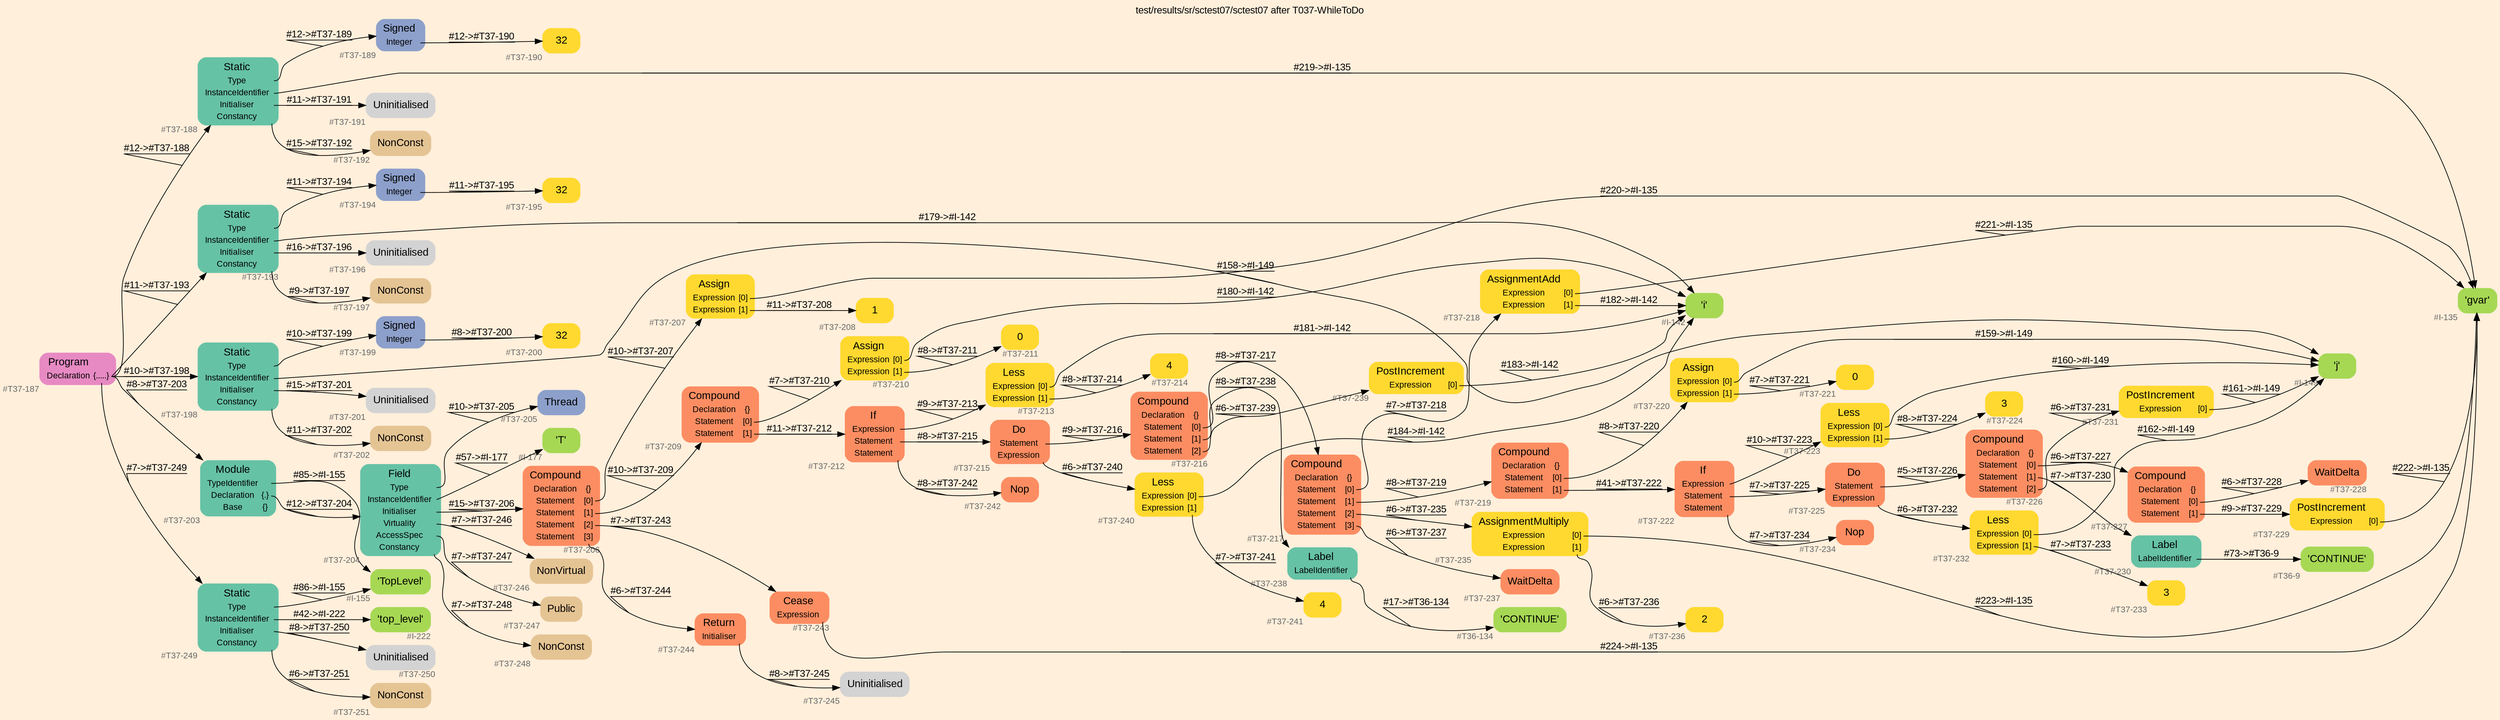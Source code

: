 digraph "test/results/sr/sctest07/sctest07 after T037-WhileToDo" {
label = "test/results/sr/sctest07/sctest07 after T037-WhileToDo"
labelloc = t
graph [
    rankdir = "LR"
    ranksep = 0.3
    bgcolor = antiquewhite1
    color = black
    fontcolor = black
    fontname = "Arial"
];
node [
    fontname = "Arial"
];
edge [
    fontname = "Arial"
];

// -------------------- node figure --------------------
// -------- block #T37-187 ----------
"#T37-187" [
    fillcolor = "/set28/4"
    xlabel = "#T37-187"
    fontsize = "12"
    fontcolor = grey40
    shape = "plaintext"
    label = <<TABLE BORDER="0" CELLBORDER="0" CELLSPACING="0">
     <TR><TD><FONT COLOR="black" POINT-SIZE="15">Program</FONT></TD></TR>
     <TR><TD><FONT COLOR="black" POINT-SIZE="12">Declaration</FONT></TD><TD PORT="port0"><FONT COLOR="black" POINT-SIZE="12">{.....}</FONT></TD></TR>
    </TABLE>>
    style = "rounded,filled"
];

// -------- block #T37-188 ----------
"#T37-188" [
    fillcolor = "/set28/1"
    xlabel = "#T37-188"
    fontsize = "12"
    fontcolor = grey40
    shape = "plaintext"
    label = <<TABLE BORDER="0" CELLBORDER="0" CELLSPACING="0">
     <TR><TD><FONT COLOR="black" POINT-SIZE="15">Static</FONT></TD></TR>
     <TR><TD><FONT COLOR="black" POINT-SIZE="12">Type</FONT></TD><TD PORT="port0"></TD></TR>
     <TR><TD><FONT COLOR="black" POINT-SIZE="12">InstanceIdentifier</FONT></TD><TD PORT="port1"></TD></TR>
     <TR><TD><FONT COLOR="black" POINT-SIZE="12">Initialiser</FONT></TD><TD PORT="port2"></TD></TR>
     <TR><TD><FONT COLOR="black" POINT-SIZE="12">Constancy</FONT></TD><TD PORT="port3"></TD></TR>
    </TABLE>>
    style = "rounded,filled"
];

// -------- block #T37-189 ----------
"#T37-189" [
    fillcolor = "/set28/3"
    xlabel = "#T37-189"
    fontsize = "12"
    fontcolor = grey40
    shape = "plaintext"
    label = <<TABLE BORDER="0" CELLBORDER="0" CELLSPACING="0">
     <TR><TD><FONT COLOR="black" POINT-SIZE="15">Signed</FONT></TD></TR>
     <TR><TD><FONT COLOR="black" POINT-SIZE="12">Integer</FONT></TD><TD PORT="port0"></TD></TR>
    </TABLE>>
    style = "rounded,filled"
];

// -------- block #T37-190 ----------
"#T37-190" [
    fillcolor = "/set28/6"
    xlabel = "#T37-190"
    fontsize = "12"
    fontcolor = grey40
    shape = "plaintext"
    label = <<TABLE BORDER="0" CELLBORDER="0" CELLSPACING="0">
     <TR><TD><FONT COLOR="black" POINT-SIZE="15">32</FONT></TD></TR>
    </TABLE>>
    style = "rounded,filled"
];

// -------- block #I-135 ----------
"#I-135" [
    fillcolor = "/set28/5"
    xlabel = "#I-135"
    fontsize = "12"
    fontcolor = grey40
    shape = "plaintext"
    label = <<TABLE BORDER="0" CELLBORDER="0" CELLSPACING="0">
     <TR><TD><FONT COLOR="black" POINT-SIZE="15">'gvar'</FONT></TD></TR>
    </TABLE>>
    style = "rounded,filled"
];

// -------- block #T37-191 ----------
"#T37-191" [
    xlabel = "#T37-191"
    fontsize = "12"
    fontcolor = grey40
    shape = "plaintext"
    label = <<TABLE BORDER="0" CELLBORDER="0" CELLSPACING="0">
     <TR><TD><FONT COLOR="black" POINT-SIZE="15">Uninitialised</FONT></TD></TR>
    </TABLE>>
    style = "rounded,filled"
];

// -------- block #T37-192 ----------
"#T37-192" [
    fillcolor = "/set28/7"
    xlabel = "#T37-192"
    fontsize = "12"
    fontcolor = grey40
    shape = "plaintext"
    label = <<TABLE BORDER="0" CELLBORDER="0" CELLSPACING="0">
     <TR><TD><FONT COLOR="black" POINT-SIZE="15">NonConst</FONT></TD></TR>
    </TABLE>>
    style = "rounded,filled"
];

// -------- block #T37-193 ----------
"#T37-193" [
    fillcolor = "/set28/1"
    xlabel = "#T37-193"
    fontsize = "12"
    fontcolor = grey40
    shape = "plaintext"
    label = <<TABLE BORDER="0" CELLBORDER="0" CELLSPACING="0">
     <TR><TD><FONT COLOR="black" POINT-SIZE="15">Static</FONT></TD></TR>
     <TR><TD><FONT COLOR="black" POINT-SIZE="12">Type</FONT></TD><TD PORT="port0"></TD></TR>
     <TR><TD><FONT COLOR="black" POINT-SIZE="12">InstanceIdentifier</FONT></TD><TD PORT="port1"></TD></TR>
     <TR><TD><FONT COLOR="black" POINT-SIZE="12">Initialiser</FONT></TD><TD PORT="port2"></TD></TR>
     <TR><TD><FONT COLOR="black" POINT-SIZE="12">Constancy</FONT></TD><TD PORT="port3"></TD></TR>
    </TABLE>>
    style = "rounded,filled"
];

// -------- block #T37-194 ----------
"#T37-194" [
    fillcolor = "/set28/3"
    xlabel = "#T37-194"
    fontsize = "12"
    fontcolor = grey40
    shape = "plaintext"
    label = <<TABLE BORDER="0" CELLBORDER="0" CELLSPACING="0">
     <TR><TD><FONT COLOR="black" POINT-SIZE="15">Signed</FONT></TD></TR>
     <TR><TD><FONT COLOR="black" POINT-SIZE="12">Integer</FONT></TD><TD PORT="port0"></TD></TR>
    </TABLE>>
    style = "rounded,filled"
];

// -------- block #T37-195 ----------
"#T37-195" [
    fillcolor = "/set28/6"
    xlabel = "#T37-195"
    fontsize = "12"
    fontcolor = grey40
    shape = "plaintext"
    label = <<TABLE BORDER="0" CELLBORDER="0" CELLSPACING="0">
     <TR><TD><FONT COLOR="black" POINT-SIZE="15">32</FONT></TD></TR>
    </TABLE>>
    style = "rounded,filled"
];

// -------- block #I-142 ----------
"#I-142" [
    fillcolor = "/set28/5"
    xlabel = "#I-142"
    fontsize = "12"
    fontcolor = grey40
    shape = "plaintext"
    label = <<TABLE BORDER="0" CELLBORDER="0" CELLSPACING="0">
     <TR><TD><FONT COLOR="black" POINT-SIZE="15">'i'</FONT></TD></TR>
    </TABLE>>
    style = "rounded,filled"
];

// -------- block #T37-196 ----------
"#T37-196" [
    xlabel = "#T37-196"
    fontsize = "12"
    fontcolor = grey40
    shape = "plaintext"
    label = <<TABLE BORDER="0" CELLBORDER="0" CELLSPACING="0">
     <TR><TD><FONT COLOR="black" POINT-SIZE="15">Uninitialised</FONT></TD></TR>
    </TABLE>>
    style = "rounded,filled"
];

// -------- block #T37-197 ----------
"#T37-197" [
    fillcolor = "/set28/7"
    xlabel = "#T37-197"
    fontsize = "12"
    fontcolor = grey40
    shape = "plaintext"
    label = <<TABLE BORDER="0" CELLBORDER="0" CELLSPACING="0">
     <TR><TD><FONT COLOR="black" POINT-SIZE="15">NonConst</FONT></TD></TR>
    </TABLE>>
    style = "rounded,filled"
];

// -------- block #T37-198 ----------
"#T37-198" [
    fillcolor = "/set28/1"
    xlabel = "#T37-198"
    fontsize = "12"
    fontcolor = grey40
    shape = "plaintext"
    label = <<TABLE BORDER="0" CELLBORDER="0" CELLSPACING="0">
     <TR><TD><FONT COLOR="black" POINT-SIZE="15">Static</FONT></TD></TR>
     <TR><TD><FONT COLOR="black" POINT-SIZE="12">Type</FONT></TD><TD PORT="port0"></TD></TR>
     <TR><TD><FONT COLOR="black" POINT-SIZE="12">InstanceIdentifier</FONT></TD><TD PORT="port1"></TD></TR>
     <TR><TD><FONT COLOR="black" POINT-SIZE="12">Initialiser</FONT></TD><TD PORT="port2"></TD></TR>
     <TR><TD><FONT COLOR="black" POINT-SIZE="12">Constancy</FONT></TD><TD PORT="port3"></TD></TR>
    </TABLE>>
    style = "rounded,filled"
];

// -------- block #T37-199 ----------
"#T37-199" [
    fillcolor = "/set28/3"
    xlabel = "#T37-199"
    fontsize = "12"
    fontcolor = grey40
    shape = "plaintext"
    label = <<TABLE BORDER="0" CELLBORDER="0" CELLSPACING="0">
     <TR><TD><FONT COLOR="black" POINT-SIZE="15">Signed</FONT></TD></TR>
     <TR><TD><FONT COLOR="black" POINT-SIZE="12">Integer</FONT></TD><TD PORT="port0"></TD></TR>
    </TABLE>>
    style = "rounded,filled"
];

// -------- block #T37-200 ----------
"#T37-200" [
    fillcolor = "/set28/6"
    xlabel = "#T37-200"
    fontsize = "12"
    fontcolor = grey40
    shape = "plaintext"
    label = <<TABLE BORDER="0" CELLBORDER="0" CELLSPACING="0">
     <TR><TD><FONT COLOR="black" POINT-SIZE="15">32</FONT></TD></TR>
    </TABLE>>
    style = "rounded,filled"
];

// -------- block #I-149 ----------
"#I-149" [
    fillcolor = "/set28/5"
    xlabel = "#I-149"
    fontsize = "12"
    fontcolor = grey40
    shape = "plaintext"
    label = <<TABLE BORDER="0" CELLBORDER="0" CELLSPACING="0">
     <TR><TD><FONT COLOR="black" POINT-SIZE="15">'j'</FONT></TD></TR>
    </TABLE>>
    style = "rounded,filled"
];

// -------- block #T37-201 ----------
"#T37-201" [
    xlabel = "#T37-201"
    fontsize = "12"
    fontcolor = grey40
    shape = "plaintext"
    label = <<TABLE BORDER="0" CELLBORDER="0" CELLSPACING="0">
     <TR><TD><FONT COLOR="black" POINT-SIZE="15">Uninitialised</FONT></TD></TR>
    </TABLE>>
    style = "rounded,filled"
];

// -------- block #T37-202 ----------
"#T37-202" [
    fillcolor = "/set28/7"
    xlabel = "#T37-202"
    fontsize = "12"
    fontcolor = grey40
    shape = "plaintext"
    label = <<TABLE BORDER="0" CELLBORDER="0" CELLSPACING="0">
     <TR><TD><FONT COLOR="black" POINT-SIZE="15">NonConst</FONT></TD></TR>
    </TABLE>>
    style = "rounded,filled"
];

// -------- block #T37-203 ----------
"#T37-203" [
    fillcolor = "/set28/1"
    xlabel = "#T37-203"
    fontsize = "12"
    fontcolor = grey40
    shape = "plaintext"
    label = <<TABLE BORDER="0" CELLBORDER="0" CELLSPACING="0">
     <TR><TD><FONT COLOR="black" POINT-SIZE="15">Module</FONT></TD></TR>
     <TR><TD><FONT COLOR="black" POINT-SIZE="12">TypeIdentifier</FONT></TD><TD PORT="port0"></TD></TR>
     <TR><TD><FONT COLOR="black" POINT-SIZE="12">Declaration</FONT></TD><TD PORT="port1"><FONT COLOR="black" POINT-SIZE="12">{.}</FONT></TD></TR>
     <TR><TD><FONT COLOR="black" POINT-SIZE="12">Base</FONT></TD><TD PORT="port2"><FONT COLOR="black" POINT-SIZE="12">{}</FONT></TD></TR>
    </TABLE>>
    style = "rounded,filled"
];

// -------- block #I-155 ----------
"#I-155" [
    fillcolor = "/set28/5"
    xlabel = "#I-155"
    fontsize = "12"
    fontcolor = grey40
    shape = "plaintext"
    label = <<TABLE BORDER="0" CELLBORDER="0" CELLSPACING="0">
     <TR><TD><FONT COLOR="black" POINT-SIZE="15">'TopLevel'</FONT></TD></TR>
    </TABLE>>
    style = "rounded,filled"
];

// -------- block #T37-204 ----------
"#T37-204" [
    fillcolor = "/set28/1"
    xlabel = "#T37-204"
    fontsize = "12"
    fontcolor = grey40
    shape = "plaintext"
    label = <<TABLE BORDER="0" CELLBORDER="0" CELLSPACING="0">
     <TR><TD><FONT COLOR="black" POINT-SIZE="15">Field</FONT></TD></TR>
     <TR><TD><FONT COLOR="black" POINT-SIZE="12">Type</FONT></TD><TD PORT="port0"></TD></TR>
     <TR><TD><FONT COLOR="black" POINT-SIZE="12">InstanceIdentifier</FONT></TD><TD PORT="port1"></TD></TR>
     <TR><TD><FONT COLOR="black" POINT-SIZE="12">Initialiser</FONT></TD><TD PORT="port2"></TD></TR>
     <TR><TD><FONT COLOR="black" POINT-SIZE="12">Virtuality</FONT></TD><TD PORT="port3"></TD></TR>
     <TR><TD><FONT COLOR="black" POINT-SIZE="12">AccessSpec</FONT></TD><TD PORT="port4"></TD></TR>
     <TR><TD><FONT COLOR="black" POINT-SIZE="12">Constancy</FONT></TD><TD PORT="port5"></TD></TR>
    </TABLE>>
    style = "rounded,filled"
];

// -------- block #T37-205 ----------
"#T37-205" [
    fillcolor = "/set28/3"
    xlabel = "#T37-205"
    fontsize = "12"
    fontcolor = grey40
    shape = "plaintext"
    label = <<TABLE BORDER="0" CELLBORDER="0" CELLSPACING="0">
     <TR><TD><FONT COLOR="black" POINT-SIZE="15">Thread</FONT></TD></TR>
    </TABLE>>
    style = "rounded,filled"
];

// -------- block #I-177 ----------
"#I-177" [
    fillcolor = "/set28/5"
    xlabel = "#I-177"
    fontsize = "12"
    fontcolor = grey40
    shape = "plaintext"
    label = <<TABLE BORDER="0" CELLBORDER="0" CELLSPACING="0">
     <TR><TD><FONT COLOR="black" POINT-SIZE="15">'T'</FONT></TD></TR>
    </TABLE>>
    style = "rounded,filled"
];

// -------- block #T37-206 ----------
"#T37-206" [
    fillcolor = "/set28/2"
    xlabel = "#T37-206"
    fontsize = "12"
    fontcolor = grey40
    shape = "plaintext"
    label = <<TABLE BORDER="0" CELLBORDER="0" CELLSPACING="0">
     <TR><TD><FONT COLOR="black" POINT-SIZE="15">Compound</FONT></TD></TR>
     <TR><TD><FONT COLOR="black" POINT-SIZE="12">Declaration</FONT></TD><TD PORT="port0"><FONT COLOR="black" POINT-SIZE="12">{}</FONT></TD></TR>
     <TR><TD><FONT COLOR="black" POINT-SIZE="12">Statement</FONT></TD><TD PORT="port1"><FONT COLOR="black" POINT-SIZE="12">[0]</FONT></TD></TR>
     <TR><TD><FONT COLOR="black" POINT-SIZE="12">Statement</FONT></TD><TD PORT="port2"><FONT COLOR="black" POINT-SIZE="12">[1]</FONT></TD></TR>
     <TR><TD><FONT COLOR="black" POINT-SIZE="12">Statement</FONT></TD><TD PORT="port3"><FONT COLOR="black" POINT-SIZE="12">[2]</FONT></TD></TR>
     <TR><TD><FONT COLOR="black" POINT-SIZE="12">Statement</FONT></TD><TD PORT="port4"><FONT COLOR="black" POINT-SIZE="12">[3]</FONT></TD></TR>
    </TABLE>>
    style = "rounded,filled"
];

// -------- block #T37-207 ----------
"#T37-207" [
    fillcolor = "/set28/6"
    xlabel = "#T37-207"
    fontsize = "12"
    fontcolor = grey40
    shape = "plaintext"
    label = <<TABLE BORDER="0" CELLBORDER="0" CELLSPACING="0">
     <TR><TD><FONT COLOR="black" POINT-SIZE="15">Assign</FONT></TD></TR>
     <TR><TD><FONT COLOR="black" POINT-SIZE="12">Expression</FONT></TD><TD PORT="port0"><FONT COLOR="black" POINT-SIZE="12">[0]</FONT></TD></TR>
     <TR><TD><FONT COLOR="black" POINT-SIZE="12">Expression</FONT></TD><TD PORT="port1"><FONT COLOR="black" POINT-SIZE="12">[1]</FONT></TD></TR>
    </TABLE>>
    style = "rounded,filled"
];

// -------- block #T37-208 ----------
"#T37-208" [
    fillcolor = "/set28/6"
    xlabel = "#T37-208"
    fontsize = "12"
    fontcolor = grey40
    shape = "plaintext"
    label = <<TABLE BORDER="0" CELLBORDER="0" CELLSPACING="0">
     <TR><TD><FONT COLOR="black" POINT-SIZE="15">1</FONT></TD></TR>
    </TABLE>>
    style = "rounded,filled"
];

// -------- block #T37-209 ----------
"#T37-209" [
    fillcolor = "/set28/2"
    xlabel = "#T37-209"
    fontsize = "12"
    fontcolor = grey40
    shape = "plaintext"
    label = <<TABLE BORDER="0" CELLBORDER="0" CELLSPACING="0">
     <TR><TD><FONT COLOR="black" POINT-SIZE="15">Compound</FONT></TD></TR>
     <TR><TD><FONT COLOR="black" POINT-SIZE="12">Declaration</FONT></TD><TD PORT="port0"><FONT COLOR="black" POINT-SIZE="12">{}</FONT></TD></TR>
     <TR><TD><FONT COLOR="black" POINT-SIZE="12">Statement</FONT></TD><TD PORT="port1"><FONT COLOR="black" POINT-SIZE="12">[0]</FONT></TD></TR>
     <TR><TD><FONT COLOR="black" POINT-SIZE="12">Statement</FONT></TD><TD PORT="port2"><FONT COLOR="black" POINT-SIZE="12">[1]</FONT></TD></TR>
    </TABLE>>
    style = "rounded,filled"
];

// -------- block #T37-210 ----------
"#T37-210" [
    fillcolor = "/set28/6"
    xlabel = "#T37-210"
    fontsize = "12"
    fontcolor = grey40
    shape = "plaintext"
    label = <<TABLE BORDER="0" CELLBORDER="0" CELLSPACING="0">
     <TR><TD><FONT COLOR="black" POINT-SIZE="15">Assign</FONT></TD></TR>
     <TR><TD><FONT COLOR="black" POINT-SIZE="12">Expression</FONT></TD><TD PORT="port0"><FONT COLOR="black" POINT-SIZE="12">[0]</FONT></TD></TR>
     <TR><TD><FONT COLOR="black" POINT-SIZE="12">Expression</FONT></TD><TD PORT="port1"><FONT COLOR="black" POINT-SIZE="12">[1]</FONT></TD></TR>
    </TABLE>>
    style = "rounded,filled"
];

// -------- block #T37-211 ----------
"#T37-211" [
    fillcolor = "/set28/6"
    xlabel = "#T37-211"
    fontsize = "12"
    fontcolor = grey40
    shape = "plaintext"
    label = <<TABLE BORDER="0" CELLBORDER="0" CELLSPACING="0">
     <TR><TD><FONT COLOR="black" POINT-SIZE="15">0</FONT></TD></TR>
    </TABLE>>
    style = "rounded,filled"
];

// -------- block #T37-212 ----------
"#T37-212" [
    fillcolor = "/set28/2"
    xlabel = "#T37-212"
    fontsize = "12"
    fontcolor = grey40
    shape = "plaintext"
    label = <<TABLE BORDER="0" CELLBORDER="0" CELLSPACING="0">
     <TR><TD><FONT COLOR="black" POINT-SIZE="15">If</FONT></TD></TR>
     <TR><TD><FONT COLOR="black" POINT-SIZE="12">Expression</FONT></TD><TD PORT="port0"></TD></TR>
     <TR><TD><FONT COLOR="black" POINT-SIZE="12">Statement</FONT></TD><TD PORT="port1"></TD></TR>
     <TR><TD><FONT COLOR="black" POINT-SIZE="12">Statement</FONT></TD><TD PORT="port2"></TD></TR>
    </TABLE>>
    style = "rounded,filled"
];

// -------- block #T37-213 ----------
"#T37-213" [
    fillcolor = "/set28/6"
    xlabel = "#T37-213"
    fontsize = "12"
    fontcolor = grey40
    shape = "plaintext"
    label = <<TABLE BORDER="0" CELLBORDER="0" CELLSPACING="0">
     <TR><TD><FONT COLOR="black" POINT-SIZE="15">Less</FONT></TD></TR>
     <TR><TD><FONT COLOR="black" POINT-SIZE="12">Expression</FONT></TD><TD PORT="port0"><FONT COLOR="black" POINT-SIZE="12">[0]</FONT></TD></TR>
     <TR><TD><FONT COLOR="black" POINT-SIZE="12">Expression</FONT></TD><TD PORT="port1"><FONT COLOR="black" POINT-SIZE="12">[1]</FONT></TD></TR>
    </TABLE>>
    style = "rounded,filled"
];

// -------- block #T37-214 ----------
"#T37-214" [
    fillcolor = "/set28/6"
    xlabel = "#T37-214"
    fontsize = "12"
    fontcolor = grey40
    shape = "plaintext"
    label = <<TABLE BORDER="0" CELLBORDER="0" CELLSPACING="0">
     <TR><TD><FONT COLOR="black" POINT-SIZE="15">4</FONT></TD></TR>
    </TABLE>>
    style = "rounded,filled"
];

// -------- block #T37-215 ----------
"#T37-215" [
    fillcolor = "/set28/2"
    xlabel = "#T37-215"
    fontsize = "12"
    fontcolor = grey40
    shape = "plaintext"
    label = <<TABLE BORDER="0" CELLBORDER="0" CELLSPACING="0">
     <TR><TD><FONT COLOR="black" POINT-SIZE="15">Do</FONT></TD></TR>
     <TR><TD><FONT COLOR="black" POINT-SIZE="12">Statement</FONT></TD><TD PORT="port0"></TD></TR>
     <TR><TD><FONT COLOR="black" POINT-SIZE="12">Expression</FONT></TD><TD PORT="port1"></TD></TR>
    </TABLE>>
    style = "rounded,filled"
];

// -------- block #T37-216 ----------
"#T37-216" [
    fillcolor = "/set28/2"
    xlabel = "#T37-216"
    fontsize = "12"
    fontcolor = grey40
    shape = "plaintext"
    label = <<TABLE BORDER="0" CELLBORDER="0" CELLSPACING="0">
     <TR><TD><FONT COLOR="black" POINT-SIZE="15">Compound</FONT></TD></TR>
     <TR><TD><FONT COLOR="black" POINT-SIZE="12">Declaration</FONT></TD><TD PORT="port0"><FONT COLOR="black" POINT-SIZE="12">{}</FONT></TD></TR>
     <TR><TD><FONT COLOR="black" POINT-SIZE="12">Statement</FONT></TD><TD PORT="port1"><FONT COLOR="black" POINT-SIZE="12">[0]</FONT></TD></TR>
     <TR><TD><FONT COLOR="black" POINT-SIZE="12">Statement</FONT></TD><TD PORT="port2"><FONT COLOR="black" POINT-SIZE="12">[1]</FONT></TD></TR>
     <TR><TD><FONT COLOR="black" POINT-SIZE="12">Statement</FONT></TD><TD PORT="port3"><FONT COLOR="black" POINT-SIZE="12">[2]</FONT></TD></TR>
    </TABLE>>
    style = "rounded,filled"
];

// -------- block #T37-217 ----------
"#T37-217" [
    fillcolor = "/set28/2"
    xlabel = "#T37-217"
    fontsize = "12"
    fontcolor = grey40
    shape = "plaintext"
    label = <<TABLE BORDER="0" CELLBORDER="0" CELLSPACING="0">
     <TR><TD><FONT COLOR="black" POINT-SIZE="15">Compound</FONT></TD></TR>
     <TR><TD><FONT COLOR="black" POINT-SIZE="12">Declaration</FONT></TD><TD PORT="port0"><FONT COLOR="black" POINT-SIZE="12">{}</FONT></TD></TR>
     <TR><TD><FONT COLOR="black" POINT-SIZE="12">Statement</FONT></TD><TD PORT="port1"><FONT COLOR="black" POINT-SIZE="12">[0]</FONT></TD></TR>
     <TR><TD><FONT COLOR="black" POINT-SIZE="12">Statement</FONT></TD><TD PORT="port2"><FONT COLOR="black" POINT-SIZE="12">[1]</FONT></TD></TR>
     <TR><TD><FONT COLOR="black" POINT-SIZE="12">Statement</FONT></TD><TD PORT="port3"><FONT COLOR="black" POINT-SIZE="12">[2]</FONT></TD></TR>
     <TR><TD><FONT COLOR="black" POINT-SIZE="12">Statement</FONT></TD><TD PORT="port4"><FONT COLOR="black" POINT-SIZE="12">[3]</FONT></TD></TR>
    </TABLE>>
    style = "rounded,filled"
];

// -------- block #T37-218 ----------
"#T37-218" [
    fillcolor = "/set28/6"
    xlabel = "#T37-218"
    fontsize = "12"
    fontcolor = grey40
    shape = "plaintext"
    label = <<TABLE BORDER="0" CELLBORDER="0" CELLSPACING="0">
     <TR><TD><FONT COLOR="black" POINT-SIZE="15">AssignmentAdd</FONT></TD></TR>
     <TR><TD><FONT COLOR="black" POINT-SIZE="12">Expression</FONT></TD><TD PORT="port0"><FONT COLOR="black" POINT-SIZE="12">[0]</FONT></TD></TR>
     <TR><TD><FONT COLOR="black" POINT-SIZE="12">Expression</FONT></TD><TD PORT="port1"><FONT COLOR="black" POINT-SIZE="12">[1]</FONT></TD></TR>
    </TABLE>>
    style = "rounded,filled"
];

// -------- block #T37-219 ----------
"#T37-219" [
    fillcolor = "/set28/2"
    xlabel = "#T37-219"
    fontsize = "12"
    fontcolor = grey40
    shape = "plaintext"
    label = <<TABLE BORDER="0" CELLBORDER="0" CELLSPACING="0">
     <TR><TD><FONT COLOR="black" POINT-SIZE="15">Compound</FONT></TD></TR>
     <TR><TD><FONT COLOR="black" POINT-SIZE="12">Declaration</FONT></TD><TD PORT="port0"><FONT COLOR="black" POINT-SIZE="12">{}</FONT></TD></TR>
     <TR><TD><FONT COLOR="black" POINT-SIZE="12">Statement</FONT></TD><TD PORT="port1"><FONT COLOR="black" POINT-SIZE="12">[0]</FONT></TD></TR>
     <TR><TD><FONT COLOR="black" POINT-SIZE="12">Statement</FONT></TD><TD PORT="port2"><FONT COLOR="black" POINT-SIZE="12">[1]</FONT></TD></TR>
    </TABLE>>
    style = "rounded,filled"
];

// -------- block #T37-220 ----------
"#T37-220" [
    fillcolor = "/set28/6"
    xlabel = "#T37-220"
    fontsize = "12"
    fontcolor = grey40
    shape = "plaintext"
    label = <<TABLE BORDER="0" CELLBORDER="0" CELLSPACING="0">
     <TR><TD><FONT COLOR="black" POINT-SIZE="15">Assign</FONT></TD></TR>
     <TR><TD><FONT COLOR="black" POINT-SIZE="12">Expression</FONT></TD><TD PORT="port0"><FONT COLOR="black" POINT-SIZE="12">[0]</FONT></TD></TR>
     <TR><TD><FONT COLOR="black" POINT-SIZE="12">Expression</FONT></TD><TD PORT="port1"><FONT COLOR="black" POINT-SIZE="12">[1]</FONT></TD></TR>
    </TABLE>>
    style = "rounded,filled"
];

// -------- block #T37-221 ----------
"#T37-221" [
    fillcolor = "/set28/6"
    xlabel = "#T37-221"
    fontsize = "12"
    fontcolor = grey40
    shape = "plaintext"
    label = <<TABLE BORDER="0" CELLBORDER="0" CELLSPACING="0">
     <TR><TD><FONT COLOR="black" POINT-SIZE="15">0</FONT></TD></TR>
    </TABLE>>
    style = "rounded,filled"
];

// -------- block #T37-222 ----------
"#T37-222" [
    fillcolor = "/set28/2"
    xlabel = "#T37-222"
    fontsize = "12"
    fontcolor = grey40
    shape = "plaintext"
    label = <<TABLE BORDER="0" CELLBORDER="0" CELLSPACING="0">
     <TR><TD><FONT COLOR="black" POINT-SIZE="15">If</FONT></TD></TR>
     <TR><TD><FONT COLOR="black" POINT-SIZE="12">Expression</FONT></TD><TD PORT="port0"></TD></TR>
     <TR><TD><FONT COLOR="black" POINT-SIZE="12">Statement</FONT></TD><TD PORT="port1"></TD></TR>
     <TR><TD><FONT COLOR="black" POINT-SIZE="12">Statement</FONT></TD><TD PORT="port2"></TD></TR>
    </TABLE>>
    style = "rounded,filled"
];

// -------- block #T37-223 ----------
"#T37-223" [
    fillcolor = "/set28/6"
    xlabel = "#T37-223"
    fontsize = "12"
    fontcolor = grey40
    shape = "plaintext"
    label = <<TABLE BORDER="0" CELLBORDER="0" CELLSPACING="0">
     <TR><TD><FONT COLOR="black" POINT-SIZE="15">Less</FONT></TD></TR>
     <TR><TD><FONT COLOR="black" POINT-SIZE="12">Expression</FONT></TD><TD PORT="port0"><FONT COLOR="black" POINT-SIZE="12">[0]</FONT></TD></TR>
     <TR><TD><FONT COLOR="black" POINT-SIZE="12">Expression</FONT></TD><TD PORT="port1"><FONT COLOR="black" POINT-SIZE="12">[1]</FONT></TD></TR>
    </TABLE>>
    style = "rounded,filled"
];

// -------- block #T37-224 ----------
"#T37-224" [
    fillcolor = "/set28/6"
    xlabel = "#T37-224"
    fontsize = "12"
    fontcolor = grey40
    shape = "plaintext"
    label = <<TABLE BORDER="0" CELLBORDER="0" CELLSPACING="0">
     <TR><TD><FONT COLOR="black" POINT-SIZE="15">3</FONT></TD></TR>
    </TABLE>>
    style = "rounded,filled"
];

// -------- block #T37-225 ----------
"#T37-225" [
    fillcolor = "/set28/2"
    xlabel = "#T37-225"
    fontsize = "12"
    fontcolor = grey40
    shape = "plaintext"
    label = <<TABLE BORDER="0" CELLBORDER="0" CELLSPACING="0">
     <TR><TD><FONT COLOR="black" POINT-SIZE="15">Do</FONT></TD></TR>
     <TR><TD><FONT COLOR="black" POINT-SIZE="12">Statement</FONT></TD><TD PORT="port0"></TD></TR>
     <TR><TD><FONT COLOR="black" POINT-SIZE="12">Expression</FONT></TD><TD PORT="port1"></TD></TR>
    </TABLE>>
    style = "rounded,filled"
];

// -------- block #T37-226 ----------
"#T37-226" [
    fillcolor = "/set28/2"
    xlabel = "#T37-226"
    fontsize = "12"
    fontcolor = grey40
    shape = "plaintext"
    label = <<TABLE BORDER="0" CELLBORDER="0" CELLSPACING="0">
     <TR><TD><FONT COLOR="black" POINT-SIZE="15">Compound</FONT></TD></TR>
     <TR><TD><FONT COLOR="black" POINT-SIZE="12">Declaration</FONT></TD><TD PORT="port0"><FONT COLOR="black" POINT-SIZE="12">{}</FONT></TD></TR>
     <TR><TD><FONT COLOR="black" POINT-SIZE="12">Statement</FONT></TD><TD PORT="port1"><FONT COLOR="black" POINT-SIZE="12">[0]</FONT></TD></TR>
     <TR><TD><FONT COLOR="black" POINT-SIZE="12">Statement</FONT></TD><TD PORT="port2"><FONT COLOR="black" POINT-SIZE="12">[1]</FONT></TD></TR>
     <TR><TD><FONT COLOR="black" POINT-SIZE="12">Statement</FONT></TD><TD PORT="port3"><FONT COLOR="black" POINT-SIZE="12">[2]</FONT></TD></TR>
    </TABLE>>
    style = "rounded,filled"
];

// -------- block #T37-227 ----------
"#T37-227" [
    fillcolor = "/set28/2"
    xlabel = "#T37-227"
    fontsize = "12"
    fontcolor = grey40
    shape = "plaintext"
    label = <<TABLE BORDER="0" CELLBORDER="0" CELLSPACING="0">
     <TR><TD><FONT COLOR="black" POINT-SIZE="15">Compound</FONT></TD></TR>
     <TR><TD><FONT COLOR="black" POINT-SIZE="12">Declaration</FONT></TD><TD PORT="port0"><FONT COLOR="black" POINT-SIZE="12">{}</FONT></TD></TR>
     <TR><TD><FONT COLOR="black" POINT-SIZE="12">Statement</FONT></TD><TD PORT="port1"><FONT COLOR="black" POINT-SIZE="12">[0]</FONT></TD></TR>
     <TR><TD><FONT COLOR="black" POINT-SIZE="12">Statement</FONT></TD><TD PORT="port2"><FONT COLOR="black" POINT-SIZE="12">[1]</FONT></TD></TR>
    </TABLE>>
    style = "rounded,filled"
];

// -------- block #T37-228 ----------
"#T37-228" [
    fillcolor = "/set28/2"
    xlabel = "#T37-228"
    fontsize = "12"
    fontcolor = grey40
    shape = "plaintext"
    label = <<TABLE BORDER="0" CELLBORDER="0" CELLSPACING="0">
     <TR><TD><FONT COLOR="black" POINT-SIZE="15">WaitDelta</FONT></TD></TR>
    </TABLE>>
    style = "rounded,filled"
];

// -------- block #T37-229 ----------
"#T37-229" [
    fillcolor = "/set28/6"
    xlabel = "#T37-229"
    fontsize = "12"
    fontcolor = grey40
    shape = "plaintext"
    label = <<TABLE BORDER="0" CELLBORDER="0" CELLSPACING="0">
     <TR><TD><FONT COLOR="black" POINT-SIZE="15">PostIncrement</FONT></TD></TR>
     <TR><TD><FONT COLOR="black" POINT-SIZE="12">Expression</FONT></TD><TD PORT="port0"><FONT COLOR="black" POINT-SIZE="12">[0]</FONT></TD></TR>
    </TABLE>>
    style = "rounded,filled"
];

// -------- block #T37-230 ----------
"#T37-230" [
    fillcolor = "/set28/1"
    xlabel = "#T37-230"
    fontsize = "12"
    fontcolor = grey40
    shape = "plaintext"
    label = <<TABLE BORDER="0" CELLBORDER="0" CELLSPACING="0">
     <TR><TD><FONT COLOR="black" POINT-SIZE="15">Label</FONT></TD></TR>
     <TR><TD><FONT COLOR="black" POINT-SIZE="12">LabelIdentifier</FONT></TD><TD PORT="port0"></TD></TR>
    </TABLE>>
    style = "rounded,filled"
];

// -------- block #T36-9 ----------
"#T36-9" [
    fillcolor = "/set28/5"
    xlabel = "#T36-9"
    fontsize = "12"
    fontcolor = grey40
    shape = "plaintext"
    label = <<TABLE BORDER="0" CELLBORDER="0" CELLSPACING="0">
     <TR><TD><FONT COLOR="black" POINT-SIZE="15">'CONTINUE'</FONT></TD></TR>
    </TABLE>>
    style = "rounded,filled"
];

// -------- block #T37-231 ----------
"#T37-231" [
    fillcolor = "/set28/6"
    xlabel = "#T37-231"
    fontsize = "12"
    fontcolor = grey40
    shape = "plaintext"
    label = <<TABLE BORDER="0" CELLBORDER="0" CELLSPACING="0">
     <TR><TD><FONT COLOR="black" POINT-SIZE="15">PostIncrement</FONT></TD></TR>
     <TR><TD><FONT COLOR="black" POINT-SIZE="12">Expression</FONT></TD><TD PORT="port0"><FONT COLOR="black" POINT-SIZE="12">[0]</FONT></TD></TR>
    </TABLE>>
    style = "rounded,filled"
];

// -------- block #T37-232 ----------
"#T37-232" [
    fillcolor = "/set28/6"
    xlabel = "#T37-232"
    fontsize = "12"
    fontcolor = grey40
    shape = "plaintext"
    label = <<TABLE BORDER="0" CELLBORDER="0" CELLSPACING="0">
     <TR><TD><FONT COLOR="black" POINT-SIZE="15">Less</FONT></TD></TR>
     <TR><TD><FONT COLOR="black" POINT-SIZE="12">Expression</FONT></TD><TD PORT="port0"><FONT COLOR="black" POINT-SIZE="12">[0]</FONT></TD></TR>
     <TR><TD><FONT COLOR="black" POINT-SIZE="12">Expression</FONT></TD><TD PORT="port1"><FONT COLOR="black" POINT-SIZE="12">[1]</FONT></TD></TR>
    </TABLE>>
    style = "rounded,filled"
];

// -------- block #T37-233 ----------
"#T37-233" [
    fillcolor = "/set28/6"
    xlabel = "#T37-233"
    fontsize = "12"
    fontcolor = grey40
    shape = "plaintext"
    label = <<TABLE BORDER="0" CELLBORDER="0" CELLSPACING="0">
     <TR><TD><FONT COLOR="black" POINT-SIZE="15">3</FONT></TD></TR>
    </TABLE>>
    style = "rounded,filled"
];

// -------- block #T37-234 ----------
"#T37-234" [
    fillcolor = "/set28/2"
    xlabel = "#T37-234"
    fontsize = "12"
    fontcolor = grey40
    shape = "plaintext"
    label = <<TABLE BORDER="0" CELLBORDER="0" CELLSPACING="0">
     <TR><TD><FONT COLOR="black" POINT-SIZE="15">Nop</FONT></TD></TR>
    </TABLE>>
    style = "rounded,filled"
];

// -------- block #T37-235 ----------
"#T37-235" [
    fillcolor = "/set28/6"
    xlabel = "#T37-235"
    fontsize = "12"
    fontcolor = grey40
    shape = "plaintext"
    label = <<TABLE BORDER="0" CELLBORDER="0" CELLSPACING="0">
     <TR><TD><FONT COLOR="black" POINT-SIZE="15">AssignmentMultiply</FONT></TD></TR>
     <TR><TD><FONT COLOR="black" POINT-SIZE="12">Expression</FONT></TD><TD PORT="port0"><FONT COLOR="black" POINT-SIZE="12">[0]</FONT></TD></TR>
     <TR><TD><FONT COLOR="black" POINT-SIZE="12">Expression</FONT></TD><TD PORT="port1"><FONT COLOR="black" POINT-SIZE="12">[1]</FONT></TD></TR>
    </TABLE>>
    style = "rounded,filled"
];

// -------- block #T37-236 ----------
"#T37-236" [
    fillcolor = "/set28/6"
    xlabel = "#T37-236"
    fontsize = "12"
    fontcolor = grey40
    shape = "plaintext"
    label = <<TABLE BORDER="0" CELLBORDER="0" CELLSPACING="0">
     <TR><TD><FONT COLOR="black" POINT-SIZE="15">2</FONT></TD></TR>
    </TABLE>>
    style = "rounded,filled"
];

// -------- block #T37-237 ----------
"#T37-237" [
    fillcolor = "/set28/2"
    xlabel = "#T37-237"
    fontsize = "12"
    fontcolor = grey40
    shape = "plaintext"
    label = <<TABLE BORDER="0" CELLBORDER="0" CELLSPACING="0">
     <TR><TD><FONT COLOR="black" POINT-SIZE="15">WaitDelta</FONT></TD></TR>
    </TABLE>>
    style = "rounded,filled"
];

// -------- block #T37-238 ----------
"#T37-238" [
    fillcolor = "/set28/1"
    xlabel = "#T37-238"
    fontsize = "12"
    fontcolor = grey40
    shape = "plaintext"
    label = <<TABLE BORDER="0" CELLBORDER="0" CELLSPACING="0">
     <TR><TD><FONT COLOR="black" POINT-SIZE="15">Label</FONT></TD></TR>
     <TR><TD><FONT COLOR="black" POINT-SIZE="12">LabelIdentifier</FONT></TD><TD PORT="port0"></TD></TR>
    </TABLE>>
    style = "rounded,filled"
];

// -------- block #T36-134 ----------
"#T36-134" [
    fillcolor = "/set28/5"
    xlabel = "#T36-134"
    fontsize = "12"
    fontcolor = grey40
    shape = "plaintext"
    label = <<TABLE BORDER="0" CELLBORDER="0" CELLSPACING="0">
     <TR><TD><FONT COLOR="black" POINT-SIZE="15">'CONTINUE'</FONT></TD></TR>
    </TABLE>>
    style = "rounded,filled"
];

// -------- block #T37-239 ----------
"#T37-239" [
    fillcolor = "/set28/6"
    xlabel = "#T37-239"
    fontsize = "12"
    fontcolor = grey40
    shape = "plaintext"
    label = <<TABLE BORDER="0" CELLBORDER="0" CELLSPACING="0">
     <TR><TD><FONT COLOR="black" POINT-SIZE="15">PostIncrement</FONT></TD></TR>
     <TR><TD><FONT COLOR="black" POINT-SIZE="12">Expression</FONT></TD><TD PORT="port0"><FONT COLOR="black" POINT-SIZE="12">[0]</FONT></TD></TR>
    </TABLE>>
    style = "rounded,filled"
];

// -------- block #T37-240 ----------
"#T37-240" [
    fillcolor = "/set28/6"
    xlabel = "#T37-240"
    fontsize = "12"
    fontcolor = grey40
    shape = "plaintext"
    label = <<TABLE BORDER="0" CELLBORDER="0" CELLSPACING="0">
     <TR><TD><FONT COLOR="black" POINT-SIZE="15">Less</FONT></TD></TR>
     <TR><TD><FONT COLOR="black" POINT-SIZE="12">Expression</FONT></TD><TD PORT="port0"><FONT COLOR="black" POINT-SIZE="12">[0]</FONT></TD></TR>
     <TR><TD><FONT COLOR="black" POINT-SIZE="12">Expression</FONT></TD><TD PORT="port1"><FONT COLOR="black" POINT-SIZE="12">[1]</FONT></TD></TR>
    </TABLE>>
    style = "rounded,filled"
];

// -------- block #T37-241 ----------
"#T37-241" [
    fillcolor = "/set28/6"
    xlabel = "#T37-241"
    fontsize = "12"
    fontcolor = grey40
    shape = "plaintext"
    label = <<TABLE BORDER="0" CELLBORDER="0" CELLSPACING="0">
     <TR><TD><FONT COLOR="black" POINT-SIZE="15">4</FONT></TD></TR>
    </TABLE>>
    style = "rounded,filled"
];

// -------- block #T37-242 ----------
"#T37-242" [
    fillcolor = "/set28/2"
    xlabel = "#T37-242"
    fontsize = "12"
    fontcolor = grey40
    shape = "plaintext"
    label = <<TABLE BORDER="0" CELLBORDER="0" CELLSPACING="0">
     <TR><TD><FONT COLOR="black" POINT-SIZE="15">Nop</FONT></TD></TR>
    </TABLE>>
    style = "rounded,filled"
];

// -------- block #T37-243 ----------
"#T37-243" [
    fillcolor = "/set28/2"
    xlabel = "#T37-243"
    fontsize = "12"
    fontcolor = grey40
    shape = "plaintext"
    label = <<TABLE BORDER="0" CELLBORDER="0" CELLSPACING="0">
     <TR><TD><FONT COLOR="black" POINT-SIZE="15">Cease</FONT></TD></TR>
     <TR><TD><FONT COLOR="black" POINT-SIZE="12">Expression</FONT></TD><TD PORT="port0"></TD></TR>
    </TABLE>>
    style = "rounded,filled"
];

// -------- block #T37-244 ----------
"#T37-244" [
    fillcolor = "/set28/2"
    xlabel = "#T37-244"
    fontsize = "12"
    fontcolor = grey40
    shape = "plaintext"
    label = <<TABLE BORDER="0" CELLBORDER="0" CELLSPACING="0">
     <TR><TD><FONT COLOR="black" POINT-SIZE="15">Return</FONT></TD></TR>
     <TR><TD><FONT COLOR="black" POINT-SIZE="12">Initialiser</FONT></TD><TD PORT="port0"></TD></TR>
    </TABLE>>
    style = "rounded,filled"
];

// -------- block #T37-245 ----------
"#T37-245" [
    xlabel = "#T37-245"
    fontsize = "12"
    fontcolor = grey40
    shape = "plaintext"
    label = <<TABLE BORDER="0" CELLBORDER="0" CELLSPACING="0">
     <TR><TD><FONT COLOR="black" POINT-SIZE="15">Uninitialised</FONT></TD></TR>
    </TABLE>>
    style = "rounded,filled"
];

// -------- block #T37-246 ----------
"#T37-246" [
    fillcolor = "/set28/7"
    xlabel = "#T37-246"
    fontsize = "12"
    fontcolor = grey40
    shape = "plaintext"
    label = <<TABLE BORDER="0" CELLBORDER="0" CELLSPACING="0">
     <TR><TD><FONT COLOR="black" POINT-SIZE="15">NonVirtual</FONT></TD></TR>
    </TABLE>>
    style = "rounded,filled"
];

// -------- block #T37-247 ----------
"#T37-247" [
    fillcolor = "/set28/7"
    xlabel = "#T37-247"
    fontsize = "12"
    fontcolor = grey40
    shape = "plaintext"
    label = <<TABLE BORDER="0" CELLBORDER="0" CELLSPACING="0">
     <TR><TD><FONT COLOR="black" POINT-SIZE="15">Public</FONT></TD></TR>
    </TABLE>>
    style = "rounded,filled"
];

// -------- block #T37-248 ----------
"#T37-248" [
    fillcolor = "/set28/7"
    xlabel = "#T37-248"
    fontsize = "12"
    fontcolor = grey40
    shape = "plaintext"
    label = <<TABLE BORDER="0" CELLBORDER="0" CELLSPACING="0">
     <TR><TD><FONT COLOR="black" POINT-SIZE="15">NonConst</FONT></TD></TR>
    </TABLE>>
    style = "rounded,filled"
];

// -------- block #T37-249 ----------
"#T37-249" [
    fillcolor = "/set28/1"
    xlabel = "#T37-249"
    fontsize = "12"
    fontcolor = grey40
    shape = "plaintext"
    label = <<TABLE BORDER="0" CELLBORDER="0" CELLSPACING="0">
     <TR><TD><FONT COLOR="black" POINT-SIZE="15">Static</FONT></TD></TR>
     <TR><TD><FONT COLOR="black" POINT-SIZE="12">Type</FONT></TD><TD PORT="port0"></TD></TR>
     <TR><TD><FONT COLOR="black" POINT-SIZE="12">InstanceIdentifier</FONT></TD><TD PORT="port1"></TD></TR>
     <TR><TD><FONT COLOR="black" POINT-SIZE="12">Initialiser</FONT></TD><TD PORT="port2"></TD></TR>
     <TR><TD><FONT COLOR="black" POINT-SIZE="12">Constancy</FONT></TD><TD PORT="port3"></TD></TR>
    </TABLE>>
    style = "rounded,filled"
];

// -------- block #I-222 ----------
"#I-222" [
    fillcolor = "/set28/5"
    xlabel = "#I-222"
    fontsize = "12"
    fontcolor = grey40
    shape = "plaintext"
    label = <<TABLE BORDER="0" CELLBORDER="0" CELLSPACING="0">
     <TR><TD><FONT COLOR="black" POINT-SIZE="15">'top_level'</FONT></TD></TR>
    </TABLE>>
    style = "rounded,filled"
];

// -------- block #T37-250 ----------
"#T37-250" [
    xlabel = "#T37-250"
    fontsize = "12"
    fontcolor = grey40
    shape = "plaintext"
    label = <<TABLE BORDER="0" CELLBORDER="0" CELLSPACING="0">
     <TR><TD><FONT COLOR="black" POINT-SIZE="15">Uninitialised</FONT></TD></TR>
    </TABLE>>
    style = "rounded,filled"
];

// -------- block #T37-251 ----------
"#T37-251" [
    fillcolor = "/set28/7"
    xlabel = "#T37-251"
    fontsize = "12"
    fontcolor = grey40
    shape = "plaintext"
    label = <<TABLE BORDER="0" CELLBORDER="0" CELLSPACING="0">
     <TR><TD><FONT COLOR="black" POINT-SIZE="15">NonConst</FONT></TD></TR>
    </TABLE>>
    style = "rounded,filled"
];

"#T37-187":port0 -> "#T37-188" [
    label = "#12-&gt;#T37-188"
    decorate = true
    color = black
    fontcolor = black
];

"#T37-187":port0 -> "#T37-193" [
    label = "#11-&gt;#T37-193"
    decorate = true
    color = black
    fontcolor = black
];

"#T37-187":port0 -> "#T37-198" [
    label = "#10-&gt;#T37-198"
    decorate = true
    color = black
    fontcolor = black
];

"#T37-187":port0 -> "#T37-203" [
    label = "#8-&gt;#T37-203"
    decorate = true
    color = black
    fontcolor = black
];

"#T37-187":port0 -> "#T37-249" [
    label = "#7-&gt;#T37-249"
    decorate = true
    color = black
    fontcolor = black
];

"#T37-188":port0 -> "#T37-189" [
    label = "#12-&gt;#T37-189"
    decorate = true
    color = black
    fontcolor = black
];

"#T37-188":port1 -> "#I-135" [
    label = "#219-&gt;#I-135"
    decorate = true
    color = black
    fontcolor = black
];

"#T37-188":port2 -> "#T37-191" [
    label = "#11-&gt;#T37-191"
    decorate = true
    color = black
    fontcolor = black
];

"#T37-188":port3 -> "#T37-192" [
    label = "#15-&gt;#T37-192"
    decorate = true
    color = black
    fontcolor = black
];

"#T37-189":port0 -> "#T37-190" [
    label = "#12-&gt;#T37-190"
    decorate = true
    color = black
    fontcolor = black
];

"#T37-193":port0 -> "#T37-194" [
    label = "#11-&gt;#T37-194"
    decorate = true
    color = black
    fontcolor = black
];

"#T37-193":port1 -> "#I-142" [
    label = "#179-&gt;#I-142"
    decorate = true
    color = black
    fontcolor = black
];

"#T37-193":port2 -> "#T37-196" [
    label = "#16-&gt;#T37-196"
    decorate = true
    color = black
    fontcolor = black
];

"#T37-193":port3 -> "#T37-197" [
    label = "#9-&gt;#T37-197"
    decorate = true
    color = black
    fontcolor = black
];

"#T37-194":port0 -> "#T37-195" [
    label = "#11-&gt;#T37-195"
    decorate = true
    color = black
    fontcolor = black
];

"#T37-198":port0 -> "#T37-199" [
    label = "#10-&gt;#T37-199"
    decorate = true
    color = black
    fontcolor = black
];

"#T37-198":port1 -> "#I-149" [
    label = "#158-&gt;#I-149"
    decorate = true
    color = black
    fontcolor = black
];

"#T37-198":port2 -> "#T37-201" [
    label = "#15-&gt;#T37-201"
    decorate = true
    color = black
    fontcolor = black
];

"#T37-198":port3 -> "#T37-202" [
    label = "#11-&gt;#T37-202"
    decorate = true
    color = black
    fontcolor = black
];

"#T37-199":port0 -> "#T37-200" [
    label = "#8-&gt;#T37-200"
    decorate = true
    color = black
    fontcolor = black
];

"#T37-203":port0 -> "#I-155" [
    label = "#85-&gt;#I-155"
    decorate = true
    color = black
    fontcolor = black
];

"#T37-203":port1 -> "#T37-204" [
    label = "#12-&gt;#T37-204"
    decorate = true
    color = black
    fontcolor = black
];

"#T37-204":port0 -> "#T37-205" [
    label = "#10-&gt;#T37-205"
    decorate = true
    color = black
    fontcolor = black
];

"#T37-204":port1 -> "#I-177" [
    label = "#57-&gt;#I-177"
    decorate = true
    color = black
    fontcolor = black
];

"#T37-204":port2 -> "#T37-206" [
    label = "#15-&gt;#T37-206"
    decorate = true
    color = black
    fontcolor = black
];

"#T37-204":port3 -> "#T37-246" [
    label = "#7-&gt;#T37-246"
    decorate = true
    color = black
    fontcolor = black
];

"#T37-204":port4 -> "#T37-247" [
    label = "#7-&gt;#T37-247"
    decorate = true
    color = black
    fontcolor = black
];

"#T37-204":port5 -> "#T37-248" [
    label = "#7-&gt;#T37-248"
    decorate = true
    color = black
    fontcolor = black
];

"#T37-206":port1 -> "#T37-207" [
    label = "#10-&gt;#T37-207"
    decorate = true
    color = black
    fontcolor = black
];

"#T37-206":port2 -> "#T37-209" [
    label = "#10-&gt;#T37-209"
    decorate = true
    color = black
    fontcolor = black
];

"#T37-206":port3 -> "#T37-243" [
    label = "#7-&gt;#T37-243"
    decorate = true
    color = black
    fontcolor = black
];

"#T37-206":port4 -> "#T37-244" [
    label = "#6-&gt;#T37-244"
    decorate = true
    color = black
    fontcolor = black
];

"#T37-207":port0 -> "#I-135" [
    label = "#220-&gt;#I-135"
    decorate = true
    color = black
    fontcolor = black
];

"#T37-207":port1 -> "#T37-208" [
    label = "#11-&gt;#T37-208"
    decorate = true
    color = black
    fontcolor = black
];

"#T37-209":port1 -> "#T37-210" [
    label = "#7-&gt;#T37-210"
    decorate = true
    color = black
    fontcolor = black
];

"#T37-209":port2 -> "#T37-212" [
    label = "#11-&gt;#T37-212"
    decorate = true
    color = black
    fontcolor = black
];

"#T37-210":port0 -> "#I-142" [
    label = "#180-&gt;#I-142"
    decorate = true
    color = black
    fontcolor = black
];

"#T37-210":port1 -> "#T37-211" [
    label = "#8-&gt;#T37-211"
    decorate = true
    color = black
    fontcolor = black
];

"#T37-212":port0 -> "#T37-213" [
    label = "#9-&gt;#T37-213"
    decorate = true
    color = black
    fontcolor = black
];

"#T37-212":port1 -> "#T37-215" [
    label = "#8-&gt;#T37-215"
    decorate = true
    color = black
    fontcolor = black
];

"#T37-212":port2 -> "#T37-242" [
    label = "#8-&gt;#T37-242"
    decorate = true
    color = black
    fontcolor = black
];

"#T37-213":port0 -> "#I-142" [
    label = "#181-&gt;#I-142"
    decorate = true
    color = black
    fontcolor = black
];

"#T37-213":port1 -> "#T37-214" [
    label = "#8-&gt;#T37-214"
    decorate = true
    color = black
    fontcolor = black
];

"#T37-215":port0 -> "#T37-216" [
    label = "#9-&gt;#T37-216"
    decorate = true
    color = black
    fontcolor = black
];

"#T37-215":port1 -> "#T37-240" [
    label = "#6-&gt;#T37-240"
    decorate = true
    color = black
    fontcolor = black
];

"#T37-216":port1 -> "#T37-217" [
    label = "#8-&gt;#T37-217"
    decorate = true
    color = black
    fontcolor = black
];

"#T37-216":port2 -> "#T37-238" [
    label = "#8-&gt;#T37-238"
    decorate = true
    color = black
    fontcolor = black
];

"#T37-216":port3 -> "#T37-239" [
    label = "#6-&gt;#T37-239"
    decorate = true
    color = black
    fontcolor = black
];

"#T37-217":port1 -> "#T37-218" [
    label = "#7-&gt;#T37-218"
    decorate = true
    color = black
    fontcolor = black
];

"#T37-217":port2 -> "#T37-219" [
    label = "#8-&gt;#T37-219"
    decorate = true
    color = black
    fontcolor = black
];

"#T37-217":port3 -> "#T37-235" [
    label = "#6-&gt;#T37-235"
    decorate = true
    color = black
    fontcolor = black
];

"#T37-217":port4 -> "#T37-237" [
    label = "#6-&gt;#T37-237"
    decorate = true
    color = black
    fontcolor = black
];

"#T37-218":port0 -> "#I-135" [
    label = "#221-&gt;#I-135"
    decorate = true
    color = black
    fontcolor = black
];

"#T37-218":port1 -> "#I-142" [
    label = "#182-&gt;#I-142"
    decorate = true
    color = black
    fontcolor = black
];

"#T37-219":port1 -> "#T37-220" [
    label = "#8-&gt;#T37-220"
    decorate = true
    color = black
    fontcolor = black
];

"#T37-219":port2 -> "#T37-222" [
    label = "#41-&gt;#T37-222"
    decorate = true
    color = black
    fontcolor = black
];

"#T37-220":port0 -> "#I-149" [
    label = "#159-&gt;#I-149"
    decorate = true
    color = black
    fontcolor = black
];

"#T37-220":port1 -> "#T37-221" [
    label = "#7-&gt;#T37-221"
    decorate = true
    color = black
    fontcolor = black
];

"#T37-222":port0 -> "#T37-223" [
    label = "#10-&gt;#T37-223"
    decorate = true
    color = black
    fontcolor = black
];

"#T37-222":port1 -> "#T37-225" [
    label = "#7-&gt;#T37-225"
    decorate = true
    color = black
    fontcolor = black
];

"#T37-222":port2 -> "#T37-234" [
    label = "#7-&gt;#T37-234"
    decorate = true
    color = black
    fontcolor = black
];

"#T37-223":port0 -> "#I-149" [
    label = "#160-&gt;#I-149"
    decorate = true
    color = black
    fontcolor = black
];

"#T37-223":port1 -> "#T37-224" [
    label = "#8-&gt;#T37-224"
    decorate = true
    color = black
    fontcolor = black
];

"#T37-225":port0 -> "#T37-226" [
    label = "#5-&gt;#T37-226"
    decorate = true
    color = black
    fontcolor = black
];

"#T37-225":port1 -> "#T37-232" [
    label = "#6-&gt;#T37-232"
    decorate = true
    color = black
    fontcolor = black
];

"#T37-226":port1 -> "#T37-227" [
    label = "#6-&gt;#T37-227"
    decorate = true
    color = black
    fontcolor = black
];

"#T37-226":port2 -> "#T37-230" [
    label = "#7-&gt;#T37-230"
    decorate = true
    color = black
    fontcolor = black
];

"#T37-226":port3 -> "#T37-231" [
    label = "#6-&gt;#T37-231"
    decorate = true
    color = black
    fontcolor = black
];

"#T37-227":port1 -> "#T37-228" [
    label = "#6-&gt;#T37-228"
    decorate = true
    color = black
    fontcolor = black
];

"#T37-227":port2 -> "#T37-229" [
    label = "#9-&gt;#T37-229"
    decorate = true
    color = black
    fontcolor = black
];

"#T37-229":port0 -> "#I-135" [
    label = "#222-&gt;#I-135"
    decorate = true
    color = black
    fontcolor = black
];

"#T37-230":port0 -> "#T36-9" [
    label = "#73-&gt;#T36-9"
    decorate = true
    color = black
    fontcolor = black
];

"#T37-231":port0 -> "#I-149" [
    label = "#161-&gt;#I-149"
    decorate = true
    color = black
    fontcolor = black
];

"#T37-232":port0 -> "#I-149" [
    label = "#162-&gt;#I-149"
    decorate = true
    color = black
    fontcolor = black
];

"#T37-232":port1 -> "#T37-233" [
    label = "#7-&gt;#T37-233"
    decorate = true
    color = black
    fontcolor = black
];

"#T37-235":port0 -> "#I-135" [
    label = "#223-&gt;#I-135"
    decorate = true
    color = black
    fontcolor = black
];

"#T37-235":port1 -> "#T37-236" [
    label = "#6-&gt;#T37-236"
    decorate = true
    color = black
    fontcolor = black
];

"#T37-238":port0 -> "#T36-134" [
    label = "#17-&gt;#T36-134"
    decorate = true
    color = black
    fontcolor = black
];

"#T37-239":port0 -> "#I-142" [
    label = "#183-&gt;#I-142"
    decorate = true
    color = black
    fontcolor = black
];

"#T37-240":port0 -> "#I-142" [
    label = "#184-&gt;#I-142"
    decorate = true
    color = black
    fontcolor = black
];

"#T37-240":port1 -> "#T37-241" [
    label = "#7-&gt;#T37-241"
    decorate = true
    color = black
    fontcolor = black
];

"#T37-243":port0 -> "#I-135" [
    label = "#224-&gt;#I-135"
    decorate = true
    color = black
    fontcolor = black
];

"#T37-244":port0 -> "#T37-245" [
    label = "#8-&gt;#T37-245"
    decorate = true
    color = black
    fontcolor = black
];

"#T37-249":port0 -> "#I-155" [
    label = "#86-&gt;#I-155"
    decorate = true
    color = black
    fontcolor = black
];

"#T37-249":port1 -> "#I-222" [
    label = "#42-&gt;#I-222"
    decorate = true
    color = black
    fontcolor = black
];

"#T37-249":port2 -> "#T37-250" [
    label = "#8-&gt;#T37-250"
    decorate = true
    color = black
    fontcolor = black
];

"#T37-249":port3 -> "#T37-251" [
    label = "#6-&gt;#T37-251"
    decorate = true
    color = black
    fontcolor = black
];


}
